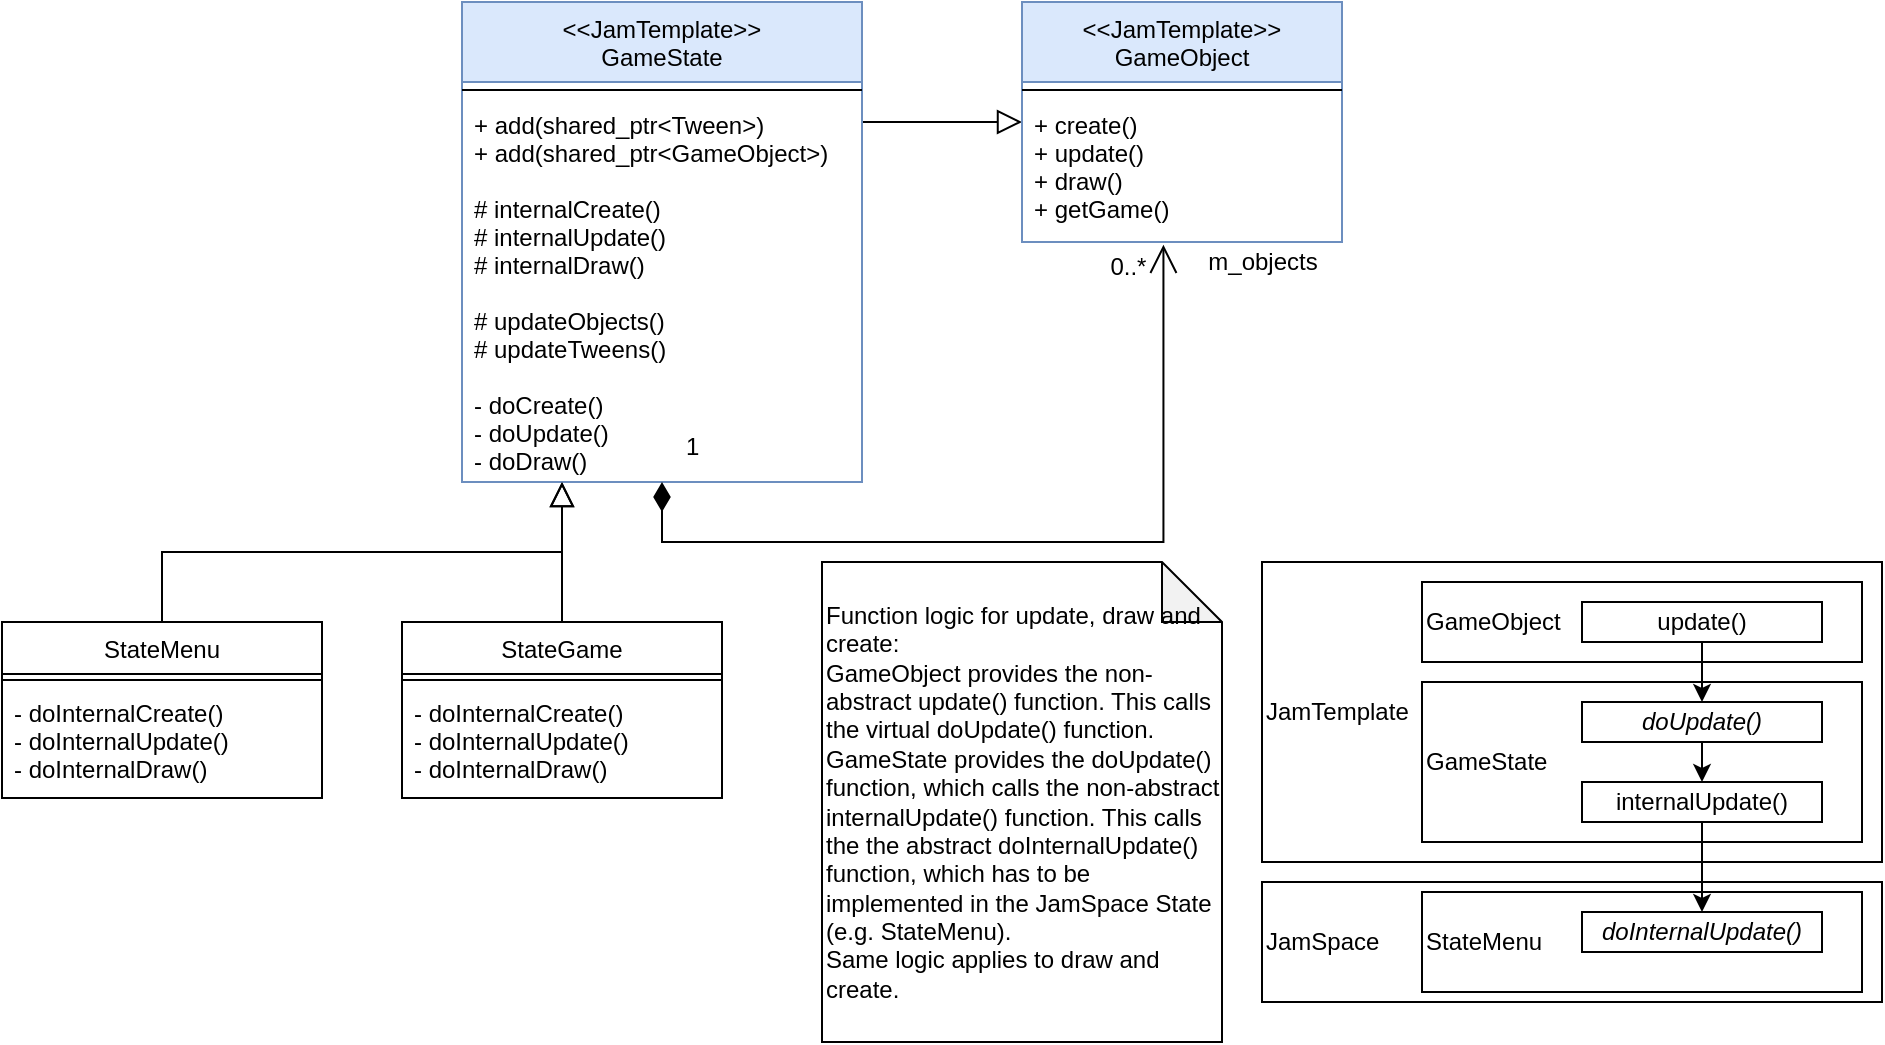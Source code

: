 <mxfile version="14.1.1" type="device"><diagram id="C5RBs43oDa-KdzZeNtuy" name="Page-1"><mxGraphModel dx="1038" dy="588" grid="1" gridSize="10" guides="1" tooltips="1" connect="1" arrows="1" fold="1" page="1" pageScale="1" pageWidth="827" pageHeight="1169" math="0" shadow="0"><root><mxCell id="WIyWlLk6GJQsqaUBKTNV-0"/><mxCell id="WIyWlLk6GJQsqaUBKTNV-1" parent="WIyWlLk6GJQsqaUBKTNV-0"/><mxCell id="zkfFHV4jXpPFQw0GAbJ--12" value="" style="endArrow=block;endSize=10;endFill=0;shadow=0;strokeWidth=1;rounded=0;edgeStyle=elbowEdgeStyle;elbow=vertical;entryX=0.25;entryY=1;entryDx=0;entryDy=0;exitX=0.5;exitY=0;exitDx=0;exitDy=0;" parent="WIyWlLk6GJQsqaUBKTNV-1" source="W9RpQwdq7AFDvcyIvtCe-25" target="W9RpQwdq7AFDvcyIvtCe-17" edge="1"><mxGeometry width="160" relative="1" as="geometry"><mxPoint x="200" y="360" as="sourcePoint"/><mxPoint x="300" y="258" as="targetPoint"/></mxGeometry></mxCell><mxCell id="zkfFHV4jXpPFQw0GAbJ--16" value="" style="endArrow=block;endSize=10;endFill=0;shadow=0;strokeWidth=1;rounded=0;edgeStyle=elbowEdgeStyle;elbow=vertical;" parent="WIyWlLk6GJQsqaUBKTNV-1" source="W9RpQwdq7AFDvcyIvtCe-17" target="W9RpQwdq7AFDvcyIvtCe-13" edge="1"><mxGeometry width="160" relative="1" as="geometry"><mxPoint x="600" y="195" as="sourcePoint"/><mxPoint x="680" y="155" as="targetPoint"/></mxGeometry></mxCell><mxCell id="W9RpQwdq7AFDvcyIvtCe-13" value="&lt;&lt;JamTemplate&gt;&gt;&#10;GameObject" style="swimlane;fontStyle=0;align=center;verticalAlign=top;childLayout=stackLayout;horizontal=1;startSize=40;horizontalStack=0;resizeParent=1;resizeLast=0;collapsible=1;marginBottom=0;rounded=0;shadow=0;strokeWidth=1;fillColor=#dae8fc;strokeColor=#6c8ebf;" parent="WIyWlLk6GJQsqaUBKTNV-1" vertex="1"><mxGeometry x="680" y="40" width="160" height="120" as="geometry"><mxRectangle x="230" y="140" width="160" height="26" as="alternateBounds"/></mxGeometry></mxCell><mxCell id="W9RpQwdq7AFDvcyIvtCe-14" value="" style="line;html=1;strokeWidth=1;align=left;verticalAlign=middle;spacingTop=-1;spacingLeft=3;spacingRight=3;rotatable=0;labelPosition=right;points=[];portConstraint=eastwest;" parent="W9RpQwdq7AFDvcyIvtCe-13" vertex="1"><mxGeometry y="40" width="160" height="8" as="geometry"/></mxCell><mxCell id="W9RpQwdq7AFDvcyIvtCe-15" value="+ create()&#10;+ update()&#10;+ draw()&#10;+ getGame()" style="text;align=left;verticalAlign=top;spacingLeft=4;spacingRight=4;overflow=hidden;rotatable=0;points=[[0,0.5],[1,0.5]];portConstraint=eastwest;" parent="W9RpQwdq7AFDvcyIvtCe-13" vertex="1"><mxGeometry y="48" width="160" height="72" as="geometry"/></mxCell><mxCell id="W9RpQwdq7AFDvcyIvtCe-17" value="&lt;&lt;JamTemplate&gt;&gt;&#10;GameState" style="swimlane;fontStyle=0;align=center;verticalAlign=top;childLayout=stackLayout;horizontal=1;startSize=40;horizontalStack=0;resizeParent=1;resizeLast=0;collapsible=1;marginBottom=0;rounded=0;shadow=0;strokeWidth=1;fillColor=#dae8fc;strokeColor=#6c8ebf;" parent="WIyWlLk6GJQsqaUBKTNV-1" vertex="1"><mxGeometry x="400" y="40" width="200" height="240" as="geometry"><mxRectangle x="230" y="140" width="160" height="26" as="alternateBounds"/></mxGeometry></mxCell><mxCell id="W9RpQwdq7AFDvcyIvtCe-18" value="" style="line;html=1;strokeWidth=1;align=left;verticalAlign=middle;spacingTop=-1;spacingLeft=3;spacingRight=3;rotatable=0;labelPosition=right;points=[];portConstraint=eastwest;" parent="W9RpQwdq7AFDvcyIvtCe-17" vertex="1"><mxGeometry y="40" width="200" height="8" as="geometry"/></mxCell><mxCell id="W9RpQwdq7AFDvcyIvtCe-19" value="+ add(shared_ptr&lt;Tween&gt;)&#10;+ add(shared_ptr&lt;GameObject&gt;)&#10;&#10;# internalCreate()&#10;# internalUpdate()&#10;# internalDraw()&#10;&#10;# updateObjects()&#10;# updateTweens()&#10;&#10;- doCreate()&#10;- doUpdate()&#10;- doDraw()" style="text;align=left;verticalAlign=top;spacingLeft=4;spacingRight=4;overflow=hidden;rotatable=0;points=[[0,0.5],[1,0.5]];portConstraint=eastwest;" parent="W9RpQwdq7AFDvcyIvtCe-17" vertex="1"><mxGeometry y="48" width="200" height="192" as="geometry"/></mxCell><mxCell id="W9RpQwdq7AFDvcyIvtCe-20" value="" style="endArrow=open;shadow=0;strokeWidth=1;rounded=0;endFill=1;edgeStyle=elbowEdgeStyle;elbow=vertical;exitX=0.5;exitY=1;exitDx=0;exitDy=0;startArrow=diamondThin;startFill=1;endSize=12;startSize=12;entryX=0.442;entryY=1.019;entryDx=0;entryDy=0;entryPerimeter=0;" parent="WIyWlLk6GJQsqaUBKTNV-1" source="W9RpQwdq7AFDvcyIvtCe-17" target="W9RpQwdq7AFDvcyIvtCe-15" edge="1"><mxGeometry x="0.5" y="41" relative="1" as="geometry"><mxPoint x="380" y="318" as="sourcePoint"/><mxPoint x="490" y="210" as="targetPoint"/><mxPoint x="-40" y="32" as="offset"/><Array as="points"><mxPoint x="620" y="310"/><mxPoint x="420" y="318"/></Array></mxGeometry></mxCell><mxCell id="W9RpQwdq7AFDvcyIvtCe-21" value="1" style="resizable=0;align=left;verticalAlign=bottom;labelBackgroundColor=none;fontSize=12;" parent="W9RpQwdq7AFDvcyIvtCe-20" connectable="0" vertex="1"><mxGeometry x="-1" relative="1" as="geometry"><mxPoint x="10" y="-9" as="offset"/></mxGeometry></mxCell><mxCell id="W9RpQwdq7AFDvcyIvtCe-22" value="0..*" style="resizable=0;align=right;verticalAlign=bottom;labelBackgroundColor=none;fontSize=12;" parent="W9RpQwdq7AFDvcyIvtCe-20" connectable="0" vertex="1"><mxGeometry x="1" relative="1" as="geometry"><mxPoint x="-7" y="20" as="offset"/></mxGeometry></mxCell><mxCell id="W9RpQwdq7AFDvcyIvtCe-23" value="m_objects" style="text;html=1;resizable=0;points=[];;align=center;verticalAlign=middle;labelBackgroundColor=none;rounded=0;shadow=0;strokeWidth=1;fontSize=12;" parent="W9RpQwdq7AFDvcyIvtCe-20" vertex="1" connectable="0"><mxGeometry x="0.5" y="49" relative="1" as="geometry"><mxPoint x="98.28" y="-98.72" as="offset"/></mxGeometry></mxCell><mxCell id="W9RpQwdq7AFDvcyIvtCe-25" value="StateGame" style="swimlane;fontStyle=0;align=center;verticalAlign=top;childLayout=stackLayout;horizontal=1;startSize=26;horizontalStack=0;resizeParent=1;resizeLast=0;collapsible=1;marginBottom=0;rounded=0;shadow=0;strokeWidth=1;" parent="WIyWlLk6GJQsqaUBKTNV-1" vertex="1"><mxGeometry x="370" y="350" width="160" height="88" as="geometry"><mxRectangle x="340" y="380" width="170" height="26" as="alternateBounds"/></mxGeometry></mxCell><mxCell id="W9RpQwdq7AFDvcyIvtCe-26" value="" style="line;html=1;strokeWidth=1;align=left;verticalAlign=middle;spacingTop=-1;spacingLeft=3;spacingRight=3;rotatable=0;labelPosition=right;points=[];portConstraint=eastwest;" parent="W9RpQwdq7AFDvcyIvtCe-25" vertex="1"><mxGeometry y="26" width="160" height="6" as="geometry"/></mxCell><mxCell id="W9RpQwdq7AFDvcyIvtCe-27" value="- doInternalCreate()&#10;- doInternalUpdate()&#10;- doInternalDraw()" style="text;align=left;verticalAlign=top;spacingLeft=4;spacingRight=4;overflow=hidden;rotatable=0;points=[[0,0.5],[1,0.5]];portConstraint=eastwest;" parent="W9RpQwdq7AFDvcyIvtCe-25" vertex="1"><mxGeometry y="32" width="160" height="48" as="geometry"/></mxCell><mxCell id="W9RpQwdq7AFDvcyIvtCe-28" value="StateMenu" style="swimlane;fontStyle=0;align=center;verticalAlign=top;childLayout=stackLayout;horizontal=1;startSize=26;horizontalStack=0;resizeParent=1;resizeLast=0;collapsible=1;marginBottom=0;rounded=0;shadow=0;strokeWidth=1;" parent="WIyWlLk6GJQsqaUBKTNV-1" vertex="1"><mxGeometry x="170" y="350" width="160" height="88" as="geometry"><mxRectangle x="340" y="380" width="170" height="26" as="alternateBounds"/></mxGeometry></mxCell><mxCell id="W9RpQwdq7AFDvcyIvtCe-29" value="" style="line;html=1;strokeWidth=1;align=left;verticalAlign=middle;spacingTop=-1;spacingLeft=3;spacingRight=3;rotatable=0;labelPosition=right;points=[];portConstraint=eastwest;" parent="W9RpQwdq7AFDvcyIvtCe-28" vertex="1"><mxGeometry y="26" width="160" height="6" as="geometry"/></mxCell><mxCell id="W9RpQwdq7AFDvcyIvtCe-30" value="- doInternalCreate()&#10;- doInternalUpdate()&#10;- doInternalDraw()" style="text;align=left;verticalAlign=top;spacingLeft=4;spacingRight=4;overflow=hidden;rotatable=0;points=[[0,0.5],[1,0.5]];portConstraint=eastwest;" parent="W9RpQwdq7AFDvcyIvtCe-28" vertex="1"><mxGeometry y="32" width="160" height="48" as="geometry"/></mxCell><mxCell id="W9RpQwdq7AFDvcyIvtCe-31" value="" style="endArrow=block;endSize=10;endFill=0;shadow=0;strokeWidth=1;rounded=0;edgeStyle=elbowEdgeStyle;elbow=vertical;entryX=0.25;entryY=1;entryDx=0;entryDy=0;exitX=0.5;exitY=0;exitDx=0;exitDy=0;" parent="WIyWlLk6GJQsqaUBKTNV-1" source="W9RpQwdq7AFDvcyIvtCe-28" target="W9RpQwdq7AFDvcyIvtCe-17" edge="1"><mxGeometry width="160" relative="1" as="geometry"><mxPoint x="251.25" y="330" as="sourcePoint"/><mxPoint x="248.75" y="170" as="targetPoint"/></mxGeometry></mxCell><mxCell id="lUIKM5ebwD76PXuvqp2R-0" value="&lt;div&gt;&lt;span&gt;Function logic for update, draw and create:&lt;/span&gt;&lt;/div&gt;&lt;div&gt;&lt;span&gt;GameObject provides the non-abstract update() function. This calls the virtual doUpdate() function.&amp;nbsp;&lt;/span&gt;&lt;/div&gt;&lt;div&gt;&lt;span&gt;GameState provides the doUpdate() function, which calls the non-abstract internalUpdate() function. This calls the the abstract doInternalUpdate() function, which has to be implemented in the JamSpace State (e.g. StateMenu).&lt;/span&gt;&lt;/div&gt;&lt;div&gt;&lt;span&gt;Same logic applies to draw and create.&lt;/span&gt;&lt;/div&gt;" style="shape=note;whiteSpace=wrap;html=1;backgroundOutline=1;darkOpacity=0.05;align=left;" vertex="1" parent="WIyWlLk6GJQsqaUBKTNV-1"><mxGeometry x="580" y="320" width="200" height="240" as="geometry"/></mxCell><mxCell id="lUIKM5ebwD76PXuvqp2R-30" value="JamTemplate" style="rounded=0;whiteSpace=wrap;html=1;align=left;" vertex="1" parent="WIyWlLk6GJQsqaUBKTNV-1"><mxGeometry x="800" y="320" width="310" height="150" as="geometry"/></mxCell><mxCell id="lUIKM5ebwD76PXuvqp2R-31" value="JamSpace" style="rounded=0;whiteSpace=wrap;html=1;align=left;" vertex="1" parent="WIyWlLk6GJQsqaUBKTNV-1"><mxGeometry x="800" y="480" width="310" height="60" as="geometry"/></mxCell><mxCell id="lUIKM5ebwD76PXuvqp2R-32" value="GameObject" style="rounded=0;whiteSpace=wrap;html=1;align=left;" vertex="1" parent="WIyWlLk6GJQsqaUBKTNV-1"><mxGeometry x="880" y="330" width="220" height="40" as="geometry"/></mxCell><mxCell id="lUIKM5ebwD76PXuvqp2R-33" value="GameState" style="rounded=0;whiteSpace=wrap;html=1;align=left;" vertex="1" parent="WIyWlLk6GJQsqaUBKTNV-1"><mxGeometry x="880" y="380" width="220" height="80" as="geometry"/></mxCell><mxCell id="lUIKM5ebwD76PXuvqp2R-34" value="StateMenu" style="rounded=0;whiteSpace=wrap;html=1;align=left;" vertex="1" parent="WIyWlLk6GJQsqaUBKTNV-1"><mxGeometry x="880" y="485" width="220" height="50" as="geometry"/></mxCell><mxCell id="lUIKM5ebwD76PXuvqp2R-35" value="update()" style="rounded=0;whiteSpace=wrap;html=1;" vertex="1" parent="WIyWlLk6GJQsqaUBKTNV-1"><mxGeometry x="960" y="340" width="120" height="20" as="geometry"/></mxCell><mxCell id="lUIKM5ebwD76PXuvqp2R-36" value="&lt;i&gt;doUpdate()&lt;/i&gt;" style="rounded=0;whiteSpace=wrap;html=1;" vertex="1" parent="WIyWlLk6GJQsqaUBKTNV-1"><mxGeometry x="960" y="390" width="120" height="20" as="geometry"/></mxCell><mxCell id="lUIKM5ebwD76PXuvqp2R-37" value="internalUpdate()" style="rounded=0;whiteSpace=wrap;html=1;" vertex="1" parent="WIyWlLk6GJQsqaUBKTNV-1"><mxGeometry x="960" y="430" width="120" height="20" as="geometry"/></mxCell><mxCell id="lUIKM5ebwD76PXuvqp2R-38" value="&lt;i&gt;doInternalUpdate()&lt;/i&gt;" style="rounded=0;whiteSpace=wrap;html=1;" vertex="1" parent="WIyWlLk6GJQsqaUBKTNV-1"><mxGeometry x="960" y="495" width="120" height="20" as="geometry"/></mxCell><mxCell id="lUIKM5ebwD76PXuvqp2R-39" value="" style="endArrow=classic;html=1;entryX=0.5;entryY=0;entryDx=0;entryDy=0;" edge="1" parent="WIyWlLk6GJQsqaUBKTNV-1" source="lUIKM5ebwD76PXuvqp2R-35" target="lUIKM5ebwD76PXuvqp2R-36"><mxGeometry width="50" height="50" relative="1" as="geometry"><mxPoint x="1230" y="540" as="sourcePoint"/><mxPoint x="1280" y="490" as="targetPoint"/></mxGeometry></mxCell><mxCell id="lUIKM5ebwD76PXuvqp2R-40" value="" style="endArrow=classic;html=1;entryX=0.5;entryY=0;entryDx=0;entryDy=0;" edge="1" parent="WIyWlLk6GJQsqaUBKTNV-1" source="lUIKM5ebwD76PXuvqp2R-36" target="lUIKM5ebwD76PXuvqp2R-37"><mxGeometry width="50" height="50" relative="1" as="geometry"><mxPoint x="1030" y="380" as="sourcePoint"/><mxPoint x="1030" y="400" as="targetPoint"/></mxGeometry></mxCell><mxCell id="lUIKM5ebwD76PXuvqp2R-41" value="" style="endArrow=classic;html=1;entryX=0.5;entryY=0;entryDx=0;entryDy=0;" edge="1" parent="WIyWlLk6GJQsqaUBKTNV-1" source="lUIKM5ebwD76PXuvqp2R-37" target="lUIKM5ebwD76PXuvqp2R-38"><mxGeometry width="50" height="50" relative="1" as="geometry"><mxPoint x="1020" y="450" as="sourcePoint"/><mxPoint x="1030" y="450" as="targetPoint"/></mxGeometry></mxCell></root></mxGraphModel></diagram></mxfile>